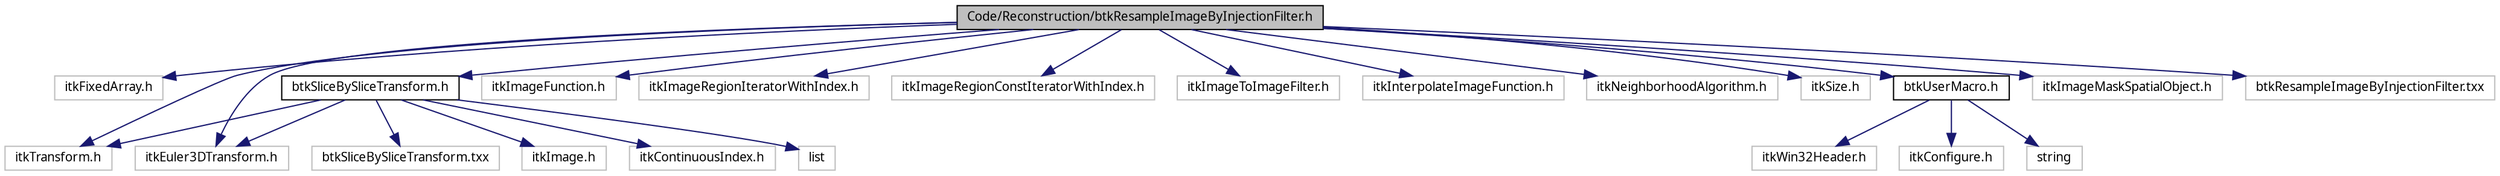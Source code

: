 digraph G
{
  edge [fontname="FreeSans.ttf",fontsize="10",labelfontname="FreeSans.ttf",labelfontsize="10"];
  node [fontname="FreeSans.ttf",fontsize="10",shape=record];
  Node1 [label="Code/Reconstruction/btkResampleImageByInjectionFilter.h",height=0.2,width=0.4,color="black", fillcolor="grey75", style="filled" fontcolor="black"];
  Node1 -> Node2 [color="midnightblue",fontsize="10",style="solid",fontname="FreeSans.ttf"];
  Node2 [label="itkFixedArray.h",height=0.2,width=0.4,color="grey75", fillcolor="white", style="filled"];
  Node1 -> Node3 [color="midnightblue",fontsize="10",style="solid",fontname="FreeSans.ttf"];
  Node3 [label="itkTransform.h",height=0.2,width=0.4,color="grey75", fillcolor="white", style="filled"];
  Node1 -> Node4 [color="midnightblue",fontsize="10",style="solid",fontname="FreeSans.ttf"];
  Node4 [label="itkEuler3DTransform.h",height=0.2,width=0.4,color="grey75", fillcolor="white", style="filled"];
  Node1 -> Node5 [color="midnightblue",fontsize="10",style="solid",fontname="FreeSans.ttf"];
  Node5 [label="btkSliceBySliceTransform.h",height=0.2,width=0.4,color="black", fillcolor="white", style="filled",URL="$btk_slice_by_slice_transform_8h.html"];
  Node5 -> Node3 [color="midnightblue",fontsize="10",style="solid",fontname="FreeSans.ttf"];
  Node5 -> Node4 [color="midnightblue",fontsize="10",style="solid",fontname="FreeSans.ttf"];
  Node5 -> Node6 [color="midnightblue",fontsize="10",style="solid",fontname="FreeSans.ttf"];
  Node6 [label="itkImage.h",height=0.2,width=0.4,color="grey75", fillcolor="white", style="filled"];
  Node5 -> Node7 [color="midnightblue",fontsize="10",style="solid",fontname="FreeSans.ttf"];
  Node7 [label="itkContinuousIndex.h",height=0.2,width=0.4,color="grey75", fillcolor="white", style="filled"];
  Node5 -> Node8 [color="midnightblue",fontsize="10",style="solid",fontname="FreeSans.ttf"];
  Node8 [label="list",height=0.2,width=0.4,color="grey75", fillcolor="white", style="filled"];
  Node5 -> Node9 [color="midnightblue",fontsize="10",style="solid",fontname="FreeSans.ttf"];
  Node9 [label="btkSliceBySliceTransform.txx",height=0.2,width=0.4,color="grey75", fillcolor="white", style="filled"];
  Node1 -> Node10 [color="midnightblue",fontsize="10",style="solid",fontname="FreeSans.ttf"];
  Node10 [label="itkImageFunction.h",height=0.2,width=0.4,color="grey75", fillcolor="white", style="filled"];
  Node1 -> Node11 [color="midnightblue",fontsize="10",style="solid",fontname="FreeSans.ttf"];
  Node11 [label="itkImageRegionIteratorWithIndex.h",height=0.2,width=0.4,color="grey75", fillcolor="white", style="filled"];
  Node1 -> Node12 [color="midnightblue",fontsize="10",style="solid",fontname="FreeSans.ttf"];
  Node12 [label="itkImageRegionConstIteratorWithIndex.h",height=0.2,width=0.4,color="grey75", fillcolor="white", style="filled"];
  Node1 -> Node13 [color="midnightblue",fontsize="10",style="solid",fontname="FreeSans.ttf"];
  Node13 [label="itkImageToImageFilter.h",height=0.2,width=0.4,color="grey75", fillcolor="white", style="filled"];
  Node1 -> Node14 [color="midnightblue",fontsize="10",style="solid",fontname="FreeSans.ttf"];
  Node14 [label="itkInterpolateImageFunction.h",height=0.2,width=0.4,color="grey75", fillcolor="white", style="filled"];
  Node1 -> Node15 [color="midnightblue",fontsize="10",style="solid",fontname="FreeSans.ttf"];
  Node15 [label="itkNeighborhoodAlgorithm.h",height=0.2,width=0.4,color="grey75", fillcolor="white", style="filled"];
  Node1 -> Node16 [color="midnightblue",fontsize="10",style="solid",fontname="FreeSans.ttf"];
  Node16 [label="itkSize.h",height=0.2,width=0.4,color="grey75", fillcolor="white", style="filled"];
  Node1 -> Node17 [color="midnightblue",fontsize="10",style="solid",fontname="FreeSans.ttf"];
  Node17 [label="btkUserMacro.h",height=0.2,width=0.4,color="black", fillcolor="white", style="filled",URL="$btk_user_macro_8h.html"];
  Node17 -> Node18 [color="midnightblue",fontsize="10",style="solid",fontname="FreeSans.ttf"];
  Node18 [label="itkWin32Header.h",height=0.2,width=0.4,color="grey75", fillcolor="white", style="filled"];
  Node17 -> Node19 [color="midnightblue",fontsize="10",style="solid",fontname="FreeSans.ttf"];
  Node19 [label="itkConfigure.h",height=0.2,width=0.4,color="grey75", fillcolor="white", style="filled"];
  Node17 -> Node20 [color="midnightblue",fontsize="10",style="solid",fontname="FreeSans.ttf"];
  Node20 [label="string",height=0.2,width=0.4,color="grey75", fillcolor="white", style="filled"];
  Node1 -> Node21 [color="midnightblue",fontsize="10",style="solid",fontname="FreeSans.ttf"];
  Node21 [label="itkImageMaskSpatialObject.h",height=0.2,width=0.4,color="grey75", fillcolor="white", style="filled"];
  Node1 -> Node22 [color="midnightblue",fontsize="10",style="solid",fontname="FreeSans.ttf"];
  Node22 [label="btkResampleImageByInjectionFilter.txx",height=0.2,width=0.4,color="grey75", fillcolor="white", style="filled"];
}
